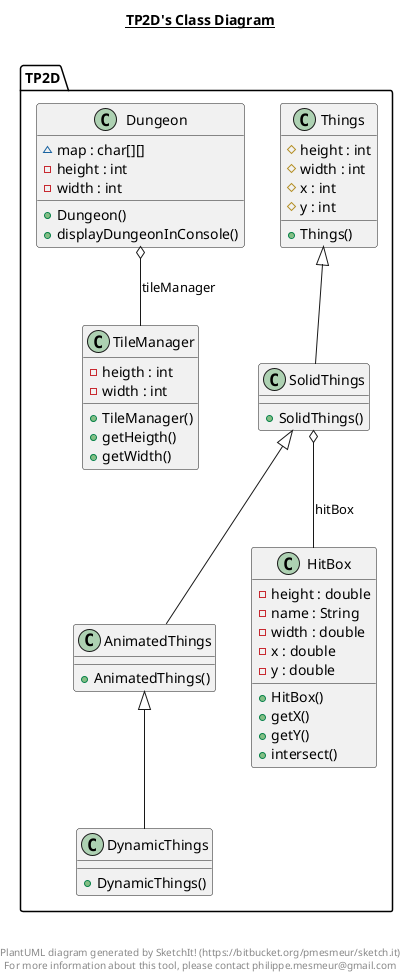 @startuml

title __TP2D's Class Diagram__\n


      class TP2D.AnimatedThings {
          + AnimatedThings()
      }

  

      class TP2D.Dungeon {
          ~ map : char[][]
          - height : int
          - width : int
          + Dungeon()
          + displayDungeonInConsole()
      }

  


      class TP2D.DynamicThings {
          + DynamicThings()
      }



      class TP2D.HitBox {
          - height : double
          - name : String
          - width : double
          - x : double
          - y : double
          + HitBox()
          + getX()
          + getY()
          + intersect()
      }

  

      class TP2D.SolidThings {
          + SolidThings()
      }

  


      class TP2D.Things {
          # height : int
          # width : int
          # x : int
          # y : int
          + Things()
      }

      class TP2D.TileManager {
          - heigth : int
          - width : int
          + TileManager()
          + getHeigth()
          + getWidth()
      }

  

  TP2D.AnimatedThings -up-|> TP2D.SolidThings
  TP2D.Dungeon o-- TP2D.TileManager : tileManager
  TP2D.DynamicThings -up-|> TP2D.AnimatedThings
  TP2D.SolidThings -up-|> TP2D.Things
  TP2D.SolidThings o-- TP2D.HitBox : hitBox


right footer


PlantUML diagram generated by SketchIt! (https://bitbucket.org/pmesmeur/sketch.it)
For more information about this tool, please contact philippe.mesmeur@gmail.com
endfooter

@enduml
